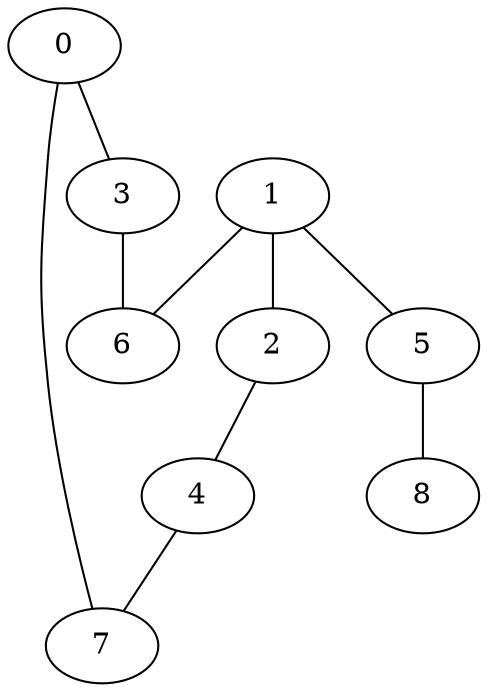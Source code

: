graph "sampletest150-mod1_image7.bmp" {
	0	 [type=corner,
		x=207,
		y=67];
	3	 [type=corner,
		x=418,
		y=145];
	0 -- 3	 [angle0=".35",
		frequency=1,
		type0=line];
	7	 [type=corner,
		x=96,
		y=365];
	0 -- 7	 [angle0="-1.21",
		frequency=1,
		type0=line];
	1	 [type=intersection,
		x=406,
		y=248];
	2	 [type=corner,
		x=389,
		y=269];
	1 -- 2	 [angle0="-.89",
		frequency=1,
		type0=line];
	5	 [type=corner,
		x=444,
		y=248];
	1 -- 5	 [angle0=".00",
		frequency=1,
		type0=line];
	6	 [type=corner,
		x=385,
		y=252];
	1 -- 6	 [angle0="-.19",
		frequency=1,
		type0=line];
	4	 [type=corner,
		x=328,
		y=432];
	2 -- 4	 [angle0="-1.21",
		frequency=1,
		type0=line];
	3 -- 6	 [angle0="-1.27",
		frequency=1,
		type0=line];
	4 -- 7	 [angle0=".28",
		frequency=1,
		type0=line];
	8	 [type=endpoint,
		x=500,
		y=253];
	5 -- 8	 [angle0=".09",
		frequency=1,
		type0=line];
}
